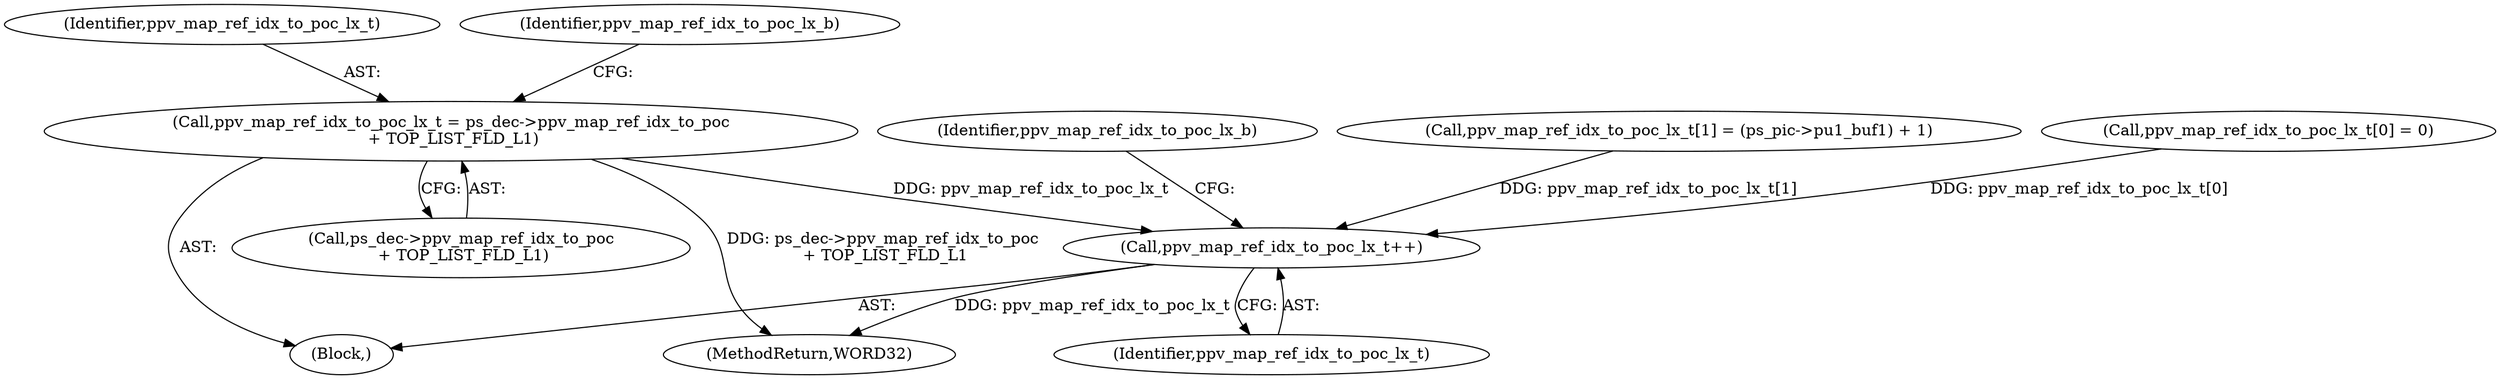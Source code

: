 digraph "0_Android_943323f1d9d3dd5c2634deb26cbe72343ca6b3db_0@integer" {
"1000674" [label="(Call,ppv_map_ref_idx_to_poc_lx_t = ps_dec->ppv_map_ref_idx_to_poc\n + TOP_LIST_FLD_L1)"];
"1000693" [label="(Call,ppv_map_ref_idx_to_poc_lx_t++)"];
"1000675" [label="(Identifier,ppv_map_ref_idx_to_poc_lx_t)"];
"1000676" [label="(Call,ps_dec->ppv_map_ref_idx_to_poc\n + TOP_LIST_FLD_L1)"];
"1000693" [label="(Call,ppv_map_ref_idx_to_poc_lx_t++)"];
"1001235" [label="(MethodReturn,WORD32)"];
"1000697" [label="(Identifier,ppv_map_ref_idx_to_poc_lx_b)"];
"1000694" [label="(Identifier,ppv_map_ref_idx_to_poc_lx_t)"];
"1000674" [label="(Call,ppv_map_ref_idx_to_poc_lx_t = ps_dec->ppv_map_ref_idx_to_poc\n + TOP_LIST_FLD_L1)"];
"1000659" [label="(Call,ppv_map_ref_idx_to_poc_lx_t[1] = (ps_pic->pu1_buf1) + 1)"];
"1000682" [label="(Identifier,ppv_map_ref_idx_to_poc_lx_b)"];
"1000688" [label="(Call,ppv_map_ref_idx_to_poc_lx_t[0] = 0)"];
"1000580" [label="(Block,)"];
"1000674" -> "1000580"  [label="AST: "];
"1000674" -> "1000676"  [label="CFG: "];
"1000675" -> "1000674"  [label="AST: "];
"1000676" -> "1000674"  [label="AST: "];
"1000682" -> "1000674"  [label="CFG: "];
"1000674" -> "1001235"  [label="DDG: ps_dec->ppv_map_ref_idx_to_poc\n + TOP_LIST_FLD_L1"];
"1000674" -> "1000693"  [label="DDG: ppv_map_ref_idx_to_poc_lx_t"];
"1000693" -> "1000580"  [label="AST: "];
"1000693" -> "1000694"  [label="CFG: "];
"1000694" -> "1000693"  [label="AST: "];
"1000697" -> "1000693"  [label="CFG: "];
"1000693" -> "1001235"  [label="DDG: ppv_map_ref_idx_to_poc_lx_t"];
"1000688" -> "1000693"  [label="DDG: ppv_map_ref_idx_to_poc_lx_t[0]"];
"1000659" -> "1000693"  [label="DDG: ppv_map_ref_idx_to_poc_lx_t[1]"];
}
